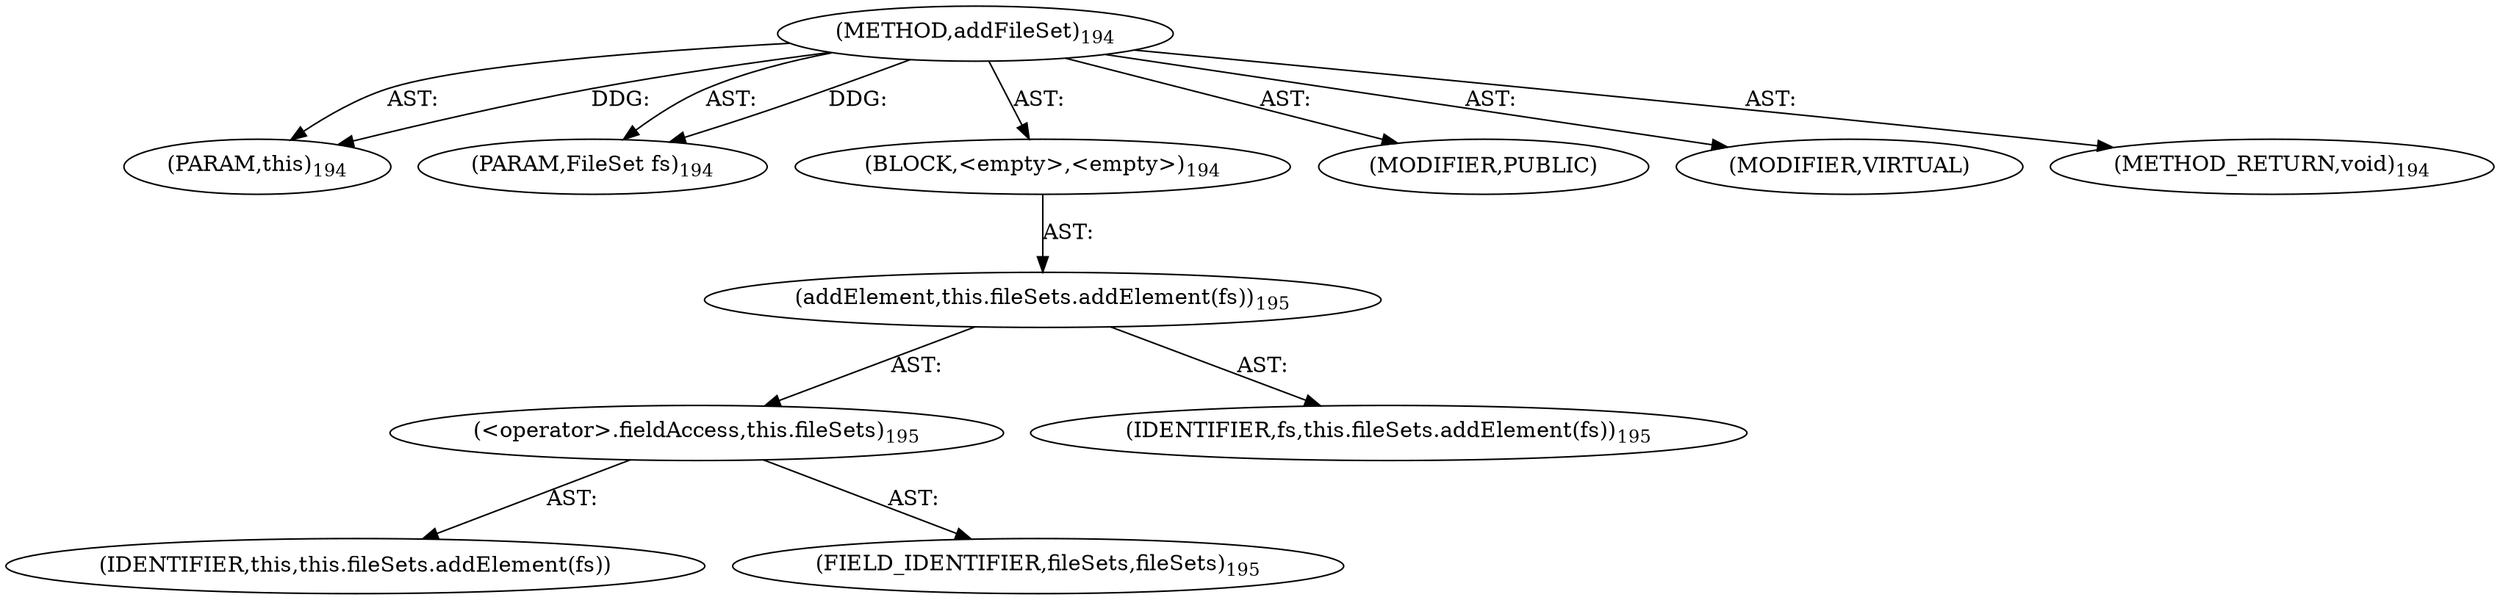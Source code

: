 digraph "addFileSet" {  
"111669149704" [label = <(METHOD,addFileSet)<SUB>194</SUB>> ]
"115964117010" [label = <(PARAM,this)<SUB>194</SUB>> ]
"115964117011" [label = <(PARAM,FileSet fs)<SUB>194</SUB>> ]
"25769803786" [label = <(BLOCK,&lt;empty&gt;,&lt;empty&gt;)<SUB>194</SUB>> ]
"30064771142" [label = <(addElement,this.fileSets.addElement(fs))<SUB>195</SUB>> ]
"30064771143" [label = <(&lt;operator&gt;.fieldAccess,this.fileSets)<SUB>195</SUB>> ]
"68719476792" [label = <(IDENTIFIER,this,this.fileSets.addElement(fs))> ]
"55834574879" [label = <(FIELD_IDENTIFIER,fileSets,fileSets)<SUB>195</SUB>> ]
"68719476793" [label = <(IDENTIFIER,fs,this.fileSets.addElement(fs))<SUB>195</SUB>> ]
"133143986199" [label = <(MODIFIER,PUBLIC)> ]
"133143986200" [label = <(MODIFIER,VIRTUAL)> ]
"128849018888" [label = <(METHOD_RETURN,void)<SUB>194</SUB>> ]
  "111669149704" -> "115964117010"  [ label = "AST: "] 
  "111669149704" -> "115964117011"  [ label = "AST: "] 
  "111669149704" -> "25769803786"  [ label = "AST: "] 
  "111669149704" -> "133143986199"  [ label = "AST: "] 
  "111669149704" -> "133143986200"  [ label = "AST: "] 
  "111669149704" -> "128849018888"  [ label = "AST: "] 
  "25769803786" -> "30064771142"  [ label = "AST: "] 
  "30064771142" -> "30064771143"  [ label = "AST: "] 
  "30064771142" -> "68719476793"  [ label = "AST: "] 
  "30064771143" -> "68719476792"  [ label = "AST: "] 
  "30064771143" -> "55834574879"  [ label = "AST: "] 
  "111669149704" -> "115964117010"  [ label = "DDG: "] 
  "111669149704" -> "115964117011"  [ label = "DDG: "] 
}
